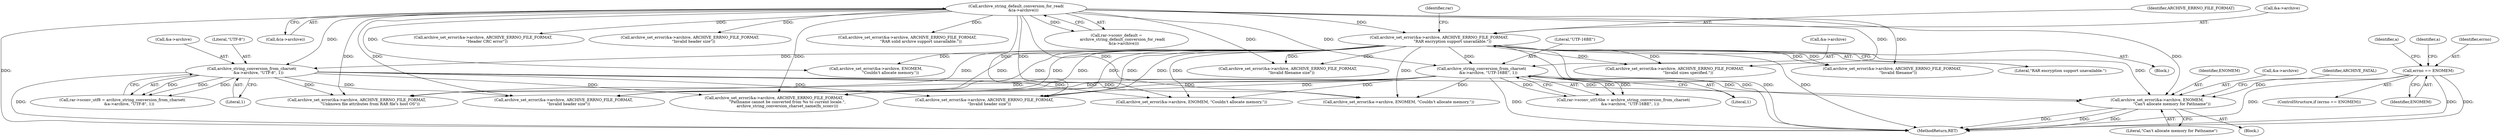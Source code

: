 digraph "0_libarchive_5562545b5562f6d12a4ef991fae158bf4ccf92b6@pointer" {
"1001672" [label="(Call,archive_set_error(&a->archive, ENOMEM,\n                        \"Can't allocate memory for Pathname\"))"];
"1001023" [label="(Call,archive_string_conversion_from_charset(\n           &a->archive, \"UTF-8\", 1))"];
"1000172" [label="(Call,archive_string_default_conversion_for_read(\n            &(a->archive)))"];
"1000470" [label="(Call,archive_set_error(&a->archive, ARCHIVE_ERRNO_FILE_FORMAT,\n                      \"RAR encryption support unavailable.\"))"];
"1000963" [label="(Call,archive_string_conversion_from_charset(\n           &a->archive, \"UTF-16BE\", 1))"];
"1001668" [label="(Call,errno == ENOMEM)"];
"1000963" [label="(Call,archive_string_conversion_from_charset(\n           &a->archive, \"UTF-16BE\", 1))"];
"1001493" [label="(Call,archive_set_error(&a->archive, ARCHIVE_ERRNO_FILE_FORMAT,\n                      \"Unknown file attributes from RAR file's host OS\"))"];
"1001029" [label="(Literal,1)"];
"1001684" [label="(Identifier,a)"];
"1000968" [label="(Literal,\"UTF-16BE\")"];
"1001019" [label="(Call,rar->sconv_utf8 = archive_string_conversion_from_charset(\n           &a->archive, \"UTF-8\", 1))"];
"1001678" [label="(Literal,\"Can't allocate memory for Pathname\")"];
"1000675" [label="(Call,archive_set_error(&a->archive, ENOMEM,\n                        \"Couldn't allocate memory.\"))"];
"1001667" [label="(ControlStructure,if (errno == ENOMEM))"];
"1001677" [label="(Identifier,ENOMEM)"];
"1000173" [label="(Call,&(a->archive))"];
"1000480" [label="(Identifier,rar)"];
"1001670" [label="(Identifier,ENOMEM)"];
"1001669" [label="(Identifier,errno)"];
"1001350" [label="(Call,archive_set_error(&a->archive, ARCHIVE_ERRNO_FILE_FORMAT,\n        \"Invalid header size\"))"];
"1000959" [label="(Call,rar->sconv_utf16be = archive_string_conversion_from_charset(\n           &a->archive, \"UTF-16BE\", 1))"];
"1001288" [label="(Call,archive_set_error(&a->archive, ENOMEM, \"Couldn't allocate memory.\"))"];
"1001681" [label="(Call,archive_set_error(&a->archive, ARCHIVE_ERRNO_FILE_FORMAT,\n                      \"Pathname cannot be converted from %s to current locale.\",\n                      archive_string_conversion_charset_name(fn_sconv)))"];
"1001024" [label="(Call,&a->archive)"];
"1000559" [label="(Call,archive_set_error(&a->archive, ARCHIVE_ERRNO_FILE_FORMAT,\n                      \"Invalid sizes specified.\"))"];
"1001673" [label="(Call,&a->archive)"];
"1001672" [label="(Call,archive_set_error(&a->archive, ENOMEM,\n                        \"Can't allocate memory for Pathname\"))"];
"1001675" [label="(Identifier,a)"];
"1000172" [label="(Call,archive_string_default_conversion_for_read(\n            &(a->archive)))"];
"1000470" [label="(Call,archive_set_error(&a->archive, ARCHIVE_ERRNO_FILE_FORMAT,\n                      \"RAR encryption support unavailable.\"))"];
"1000399" [label="(Call,archive_set_error(&a->archive, ARCHIVE_ERRNO_FILE_FORMAT,\n      \"Header CRC error\"))"];
"1000964" [label="(Call,&a->archive)"];
"1000231" [label="(Call,archive_set_error(&a->archive, ARCHIVE_ERRNO_FILE_FORMAT,\n      \"Invalid header size\"))"];
"1001671" [label="(Block,)"];
"1001023" [label="(Call,archive_string_conversion_from_charset(\n           &a->archive, \"UTF-8\", 1))"];
"1001144" [label="(Call,archive_set_error(&a->archive, ENOMEM, \"Couldn't allocate memory.\"))"];
"1000355" [label="(Call,archive_set_error(&a->archive, ARCHIVE_ERRNO_FILE_FORMAT,\n                      \"RAR solid archive support unavailable.\"))"];
"1000969" [label="(Literal,1)"];
"1001668" [label="(Call,errno == ENOMEM)"];
"1000931" [label="(Call,archive_set_error(&a->archive, ARCHIVE_ERRNO_FILE_FORMAT,\n          \"Invalid filename\"))"];
"1001383" [label="(Call,archive_set_error(&a->archive, ARCHIVE_ERRNO_FILE_FORMAT,\n        \"Invalid header size\"))"];
"1000475" [label="(Identifier,ARCHIVE_ERRNO_FILE_FORMAT)"];
"1000471" [label="(Call,&a->archive)"];
"1000476" [label="(Literal,\"RAR encryption support unavailable.\")"];
"1001028" [label="(Literal,\"UTF-8\")"];
"1000461" [label="(Block,)"];
"1001680" [label="(Identifier,ARCHIVE_FATAL)"];
"1001741" [label="(MethodReturn,RET)"];
"1000168" [label="(Call,rar->sconv_default =\n          archive_string_default_conversion_for_read(\n            &(a->archive)))"];
"1000634" [label="(Call,archive_set_error(&a->archive, ARCHIVE_ERRNO_FILE_FORMAT,\n      \"Invalid filename size\"))"];
"1001672" -> "1001671"  [label="AST: "];
"1001672" -> "1001678"  [label="CFG: "];
"1001673" -> "1001672"  [label="AST: "];
"1001677" -> "1001672"  [label="AST: "];
"1001678" -> "1001672"  [label="AST: "];
"1001680" -> "1001672"  [label="CFG: "];
"1001672" -> "1001741"  [label="DDG: "];
"1001672" -> "1001741"  [label="DDG: "];
"1001672" -> "1001741"  [label="DDG: "];
"1001023" -> "1001672"  [label="DDG: "];
"1000963" -> "1001672"  [label="DDG: "];
"1000172" -> "1001672"  [label="DDG: "];
"1000470" -> "1001672"  [label="DDG: "];
"1001668" -> "1001672"  [label="DDG: "];
"1001023" -> "1001019"  [label="AST: "];
"1001023" -> "1001029"  [label="CFG: "];
"1001024" -> "1001023"  [label="AST: "];
"1001028" -> "1001023"  [label="AST: "];
"1001029" -> "1001023"  [label="AST: "];
"1001019" -> "1001023"  [label="CFG: "];
"1001023" -> "1001741"  [label="DDG: "];
"1001023" -> "1001019"  [label="DDG: "];
"1001023" -> "1001019"  [label="DDG: "];
"1001023" -> "1001019"  [label="DDG: "];
"1000172" -> "1001023"  [label="DDG: "];
"1000470" -> "1001023"  [label="DDG: "];
"1001023" -> "1001144"  [label="DDG: "];
"1001023" -> "1001288"  [label="DDG: "];
"1001023" -> "1001350"  [label="DDG: "];
"1001023" -> "1001383"  [label="DDG: "];
"1001023" -> "1001493"  [label="DDG: "];
"1001023" -> "1001681"  [label="DDG: "];
"1000172" -> "1000168"  [label="AST: "];
"1000172" -> "1000173"  [label="CFG: "];
"1000173" -> "1000172"  [label="AST: "];
"1000168" -> "1000172"  [label="CFG: "];
"1000172" -> "1001741"  [label="DDG: "];
"1000172" -> "1000168"  [label="DDG: "];
"1000172" -> "1000231"  [label="DDG: "];
"1000172" -> "1000355"  [label="DDG: "];
"1000172" -> "1000399"  [label="DDG: "];
"1000172" -> "1000470"  [label="DDG: "];
"1000172" -> "1000559"  [label="DDG: "];
"1000172" -> "1000634"  [label="DDG: "];
"1000172" -> "1000675"  [label="DDG: "];
"1000172" -> "1000931"  [label="DDG: "];
"1000172" -> "1000963"  [label="DDG: "];
"1000172" -> "1001144"  [label="DDG: "];
"1000172" -> "1001288"  [label="DDG: "];
"1000172" -> "1001350"  [label="DDG: "];
"1000172" -> "1001383"  [label="DDG: "];
"1000172" -> "1001493"  [label="DDG: "];
"1000172" -> "1001681"  [label="DDG: "];
"1000470" -> "1000461"  [label="AST: "];
"1000470" -> "1000476"  [label="CFG: "];
"1000471" -> "1000470"  [label="AST: "];
"1000475" -> "1000470"  [label="AST: "];
"1000476" -> "1000470"  [label="AST: "];
"1000480" -> "1000470"  [label="CFG: "];
"1000470" -> "1001741"  [label="DDG: "];
"1000470" -> "1001741"  [label="DDG: "];
"1000470" -> "1001741"  [label="DDG: "];
"1000470" -> "1000559"  [label="DDG: "];
"1000470" -> "1000559"  [label="DDG: "];
"1000470" -> "1000634"  [label="DDG: "];
"1000470" -> "1000634"  [label="DDG: "];
"1000470" -> "1000675"  [label="DDG: "];
"1000470" -> "1000931"  [label="DDG: "];
"1000470" -> "1000931"  [label="DDG: "];
"1000470" -> "1000963"  [label="DDG: "];
"1000470" -> "1001144"  [label="DDG: "];
"1000470" -> "1001288"  [label="DDG: "];
"1000470" -> "1001350"  [label="DDG: "];
"1000470" -> "1001350"  [label="DDG: "];
"1000470" -> "1001383"  [label="DDG: "];
"1000470" -> "1001383"  [label="DDG: "];
"1000470" -> "1001493"  [label="DDG: "];
"1000470" -> "1001493"  [label="DDG: "];
"1000470" -> "1001681"  [label="DDG: "];
"1000470" -> "1001681"  [label="DDG: "];
"1000963" -> "1000959"  [label="AST: "];
"1000963" -> "1000969"  [label="CFG: "];
"1000964" -> "1000963"  [label="AST: "];
"1000968" -> "1000963"  [label="AST: "];
"1000969" -> "1000963"  [label="AST: "];
"1000959" -> "1000963"  [label="CFG: "];
"1000963" -> "1001741"  [label="DDG: "];
"1000963" -> "1000959"  [label="DDG: "];
"1000963" -> "1000959"  [label="DDG: "];
"1000963" -> "1000959"  [label="DDG: "];
"1000963" -> "1001144"  [label="DDG: "];
"1000963" -> "1001288"  [label="DDG: "];
"1000963" -> "1001350"  [label="DDG: "];
"1000963" -> "1001383"  [label="DDG: "];
"1000963" -> "1001493"  [label="DDG: "];
"1000963" -> "1001681"  [label="DDG: "];
"1001668" -> "1001667"  [label="AST: "];
"1001668" -> "1001670"  [label="CFG: "];
"1001669" -> "1001668"  [label="AST: "];
"1001670" -> "1001668"  [label="AST: "];
"1001675" -> "1001668"  [label="CFG: "];
"1001684" -> "1001668"  [label="CFG: "];
"1001668" -> "1001741"  [label="DDG: "];
"1001668" -> "1001741"  [label="DDG: "];
"1001668" -> "1001741"  [label="DDG: "];
}
